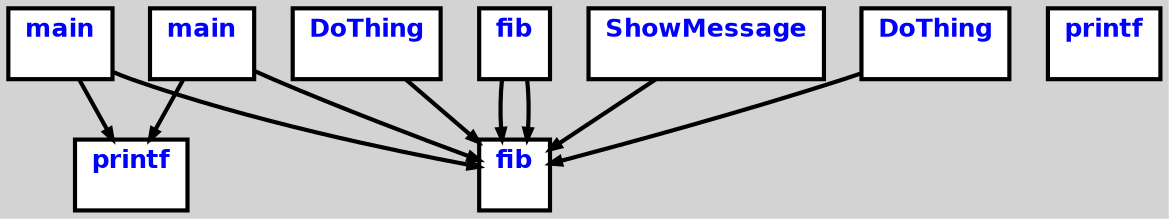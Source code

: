 digraph G {
ordering=out;
ranksep=.4;
bgcolor="lightgrey";  node [shape=box, fixedsize=false, fontsize=12, fontname="Helvetica-bold", fontcolor="blue"
width=.25, height=.25, color="black", fillcolor="white", style="filled, solid, bold"];

edge [arrowsize=.5, color="black", style="bold"]
    n000011613CBA1E20 [label="fib\n "]
    n000011613CBA2240 [label="printf\n "]
    n000011613CBA24E0 [label="main\n "]
    n000011613CBA24E0 -> n000011613CBA2240
    n000011613CBA24E0 -> n000011613CBA1E20
    n000011613CBA2B40 [label="ShowMessage\n "]
    n000011613CBA2B40 -> n000011613CBA1E20
    n000011613CBA2F00 [label="DoThing\n "]
    n000011613CBA2F00 -> n000011613CBA1E20
    n000011613CBA3320 [label="DoThing\n "]
    n000011613CBA3320 -> n000011613CBA1E20
    n000011613CBA3620 [label="fib\n "]
    n000011613CBA3620 -> n000011613CBA1E20
    n000011613CBA3620 -> n000011613CBA1E20
    n000011613CBA40A0 [label="printf\n "]
    n000011613CBA5540 [label="main\n "]
    n000011613CBA5540 -> n000011613CBA2240
    n000011613CBA5540 -> n000011613CBA1E20
}
